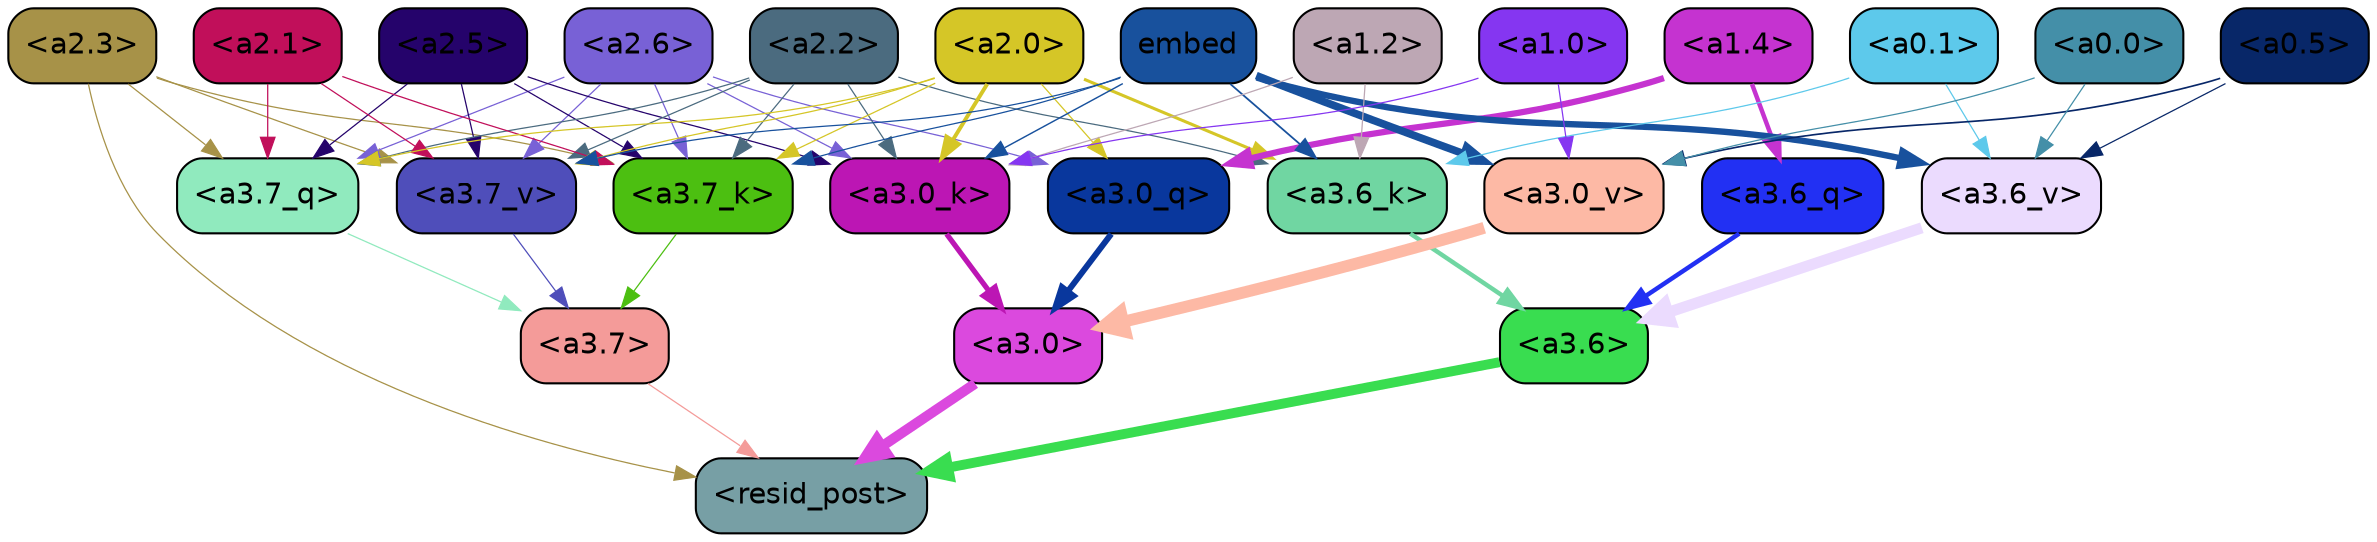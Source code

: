 strict digraph "" {
	graph [bgcolor=transparent,
		layout=dot,
		overlap=false,
		splines=true
	];
	"<a3.7>"	[color=black,
		fillcolor="#f49b99",
		fontname=Helvetica,
		shape=box,
		style="filled, rounded"];
	"<resid_post>"	[color=black,
		fillcolor="#779fa5",
		fontname=Helvetica,
		shape=box,
		style="filled, rounded"];
	"<a3.7>" -> "<resid_post>"	[color="#f49b99",
		penwidth=0.6];
	"<a3.6>"	[color=black,
		fillcolor="#39dd50",
		fontname=Helvetica,
		shape=box,
		style="filled, rounded"];
	"<a3.6>" -> "<resid_post>"	[color="#39dd50",
		penwidth=4.7534414529800415];
	"<a3.0>"	[color=black,
		fillcolor="#db49de",
		fontname=Helvetica,
		shape=box,
		style="filled, rounded"];
	"<a3.0>" -> "<resid_post>"	[color="#db49de",
		penwidth=4.898576855659485];
	"<a2.3>"	[color=black,
		fillcolor="#a79248",
		fontname=Helvetica,
		shape=box,
		style="filled, rounded"];
	"<a2.3>" -> "<resid_post>"	[color="#a79248",
		penwidth=0.6];
	"<a3.7_q>"	[color=black,
		fillcolor="#90eabe",
		fontname=Helvetica,
		shape=box,
		style="filled, rounded"];
	"<a2.3>" -> "<a3.7_q>"	[color="#a79248",
		penwidth=0.6];
	"<a3.7_k>"	[color=black,
		fillcolor="#4cbf11",
		fontname=Helvetica,
		shape=box,
		style="filled, rounded"];
	"<a2.3>" -> "<a3.7_k>"	[color="#a79248",
		penwidth=0.6];
	"<a3.7_v>"	[color=black,
		fillcolor="#4f4eba",
		fontname=Helvetica,
		shape=box,
		style="filled, rounded"];
	"<a2.3>" -> "<a3.7_v>"	[color="#a79248",
		penwidth=0.6];
	"<a3.7_q>" -> "<a3.7>"	[color="#90eabe",
		penwidth=0.6];
	"<a3.6_q>"	[color=black,
		fillcolor="#2230f3",
		fontname=Helvetica,
		shape=box,
		style="filled, rounded"];
	"<a3.6_q>" -> "<a3.6>"	[color="#2230f3",
		penwidth=2.160832464694977];
	"<a3.0_q>"	[color=black,
		fillcolor="#09379d",
		fontname=Helvetica,
		shape=box,
		style="filled, rounded"];
	"<a3.0_q>" -> "<a3.0>"	[color="#09379d",
		penwidth=2.870753765106201];
	"<a3.7_k>" -> "<a3.7>"	[color="#4cbf11",
		penwidth=0.6];
	"<a3.6_k>"	[color=black,
		fillcolor="#70d6a2",
		fontname=Helvetica,
		shape=box,
		style="filled, rounded"];
	"<a3.6_k>" -> "<a3.6>"	[color="#70d6a2",
		penwidth=2.13908451795578];
	"<a3.0_k>"	[color=black,
		fillcolor="#bc16b4",
		fontname=Helvetica,
		shape=box,
		style="filled, rounded"];
	"<a3.0_k>" -> "<a3.0>"	[color="#bc16b4",
		penwidth=2.520303964614868];
	"<a3.7_v>" -> "<a3.7>"	[color="#4f4eba",
		penwidth=0.6];
	"<a3.6_v>"	[color=black,
		fillcolor="#ebdbfe",
		fontname=Helvetica,
		shape=box,
		style="filled, rounded"];
	"<a3.6_v>" -> "<a3.6>"	[color="#ebdbfe",
		penwidth=5.297133803367615];
	"<a3.0_v>"	[color=black,
		fillcolor="#fdb9a5",
		fontname=Helvetica,
		shape=box,
		style="filled, rounded"];
	"<a3.0_v>" -> "<a3.0>"	[color="#fdb9a5",
		penwidth=5.680712580680847];
	"<a2.6>"	[color=black,
		fillcolor="#7861d6",
		fontname=Helvetica,
		shape=box,
		style="filled, rounded"];
	"<a2.6>" -> "<a3.7_q>"	[color="#7861d6",
		penwidth=0.6];
	"<a2.6>" -> "<a3.0_q>"	[color="#7861d6",
		penwidth=0.6];
	"<a2.6>" -> "<a3.7_k>"	[color="#7861d6",
		penwidth=0.6];
	"<a2.6>" -> "<a3.0_k>"	[color="#7861d6",
		penwidth=0.6];
	"<a2.6>" -> "<a3.7_v>"	[color="#7861d6",
		penwidth=0.6];
	"<a2.5>"	[color=black,
		fillcolor="#25036b",
		fontname=Helvetica,
		shape=box,
		style="filled, rounded"];
	"<a2.5>" -> "<a3.7_q>"	[color="#25036b",
		penwidth=0.6];
	"<a2.5>" -> "<a3.7_k>"	[color="#25036b",
		penwidth=0.6];
	"<a2.5>" -> "<a3.0_k>"	[color="#25036b",
		penwidth=0.6];
	"<a2.5>" -> "<a3.7_v>"	[color="#25036b",
		penwidth=0.6];
	"<a2.2>"	[color=black,
		fillcolor="#4b6b7f",
		fontname=Helvetica,
		shape=box,
		style="filled, rounded"];
	"<a2.2>" -> "<a3.7_q>"	[color="#4b6b7f",
		penwidth=0.6];
	"<a2.2>" -> "<a3.7_k>"	[color="#4b6b7f",
		penwidth=0.6];
	"<a2.2>" -> "<a3.6_k>"	[color="#4b6b7f",
		penwidth=0.6];
	"<a2.2>" -> "<a3.0_k>"	[color="#4b6b7f",
		penwidth=0.6];
	"<a2.2>" -> "<a3.7_v>"	[color="#4b6b7f",
		penwidth=0.6];
	"<a2.1>"	[color=black,
		fillcolor="#c10f5a",
		fontname=Helvetica,
		shape=box,
		style="filled, rounded"];
	"<a2.1>" -> "<a3.7_q>"	[color="#c10f5a",
		penwidth=0.6];
	"<a2.1>" -> "<a3.7_k>"	[color="#c10f5a",
		penwidth=0.6];
	"<a2.1>" -> "<a3.7_v>"	[color="#c10f5a",
		penwidth=0.6];
	"<a2.0>"	[color=black,
		fillcolor="#d5c627",
		fontname=Helvetica,
		shape=box,
		style="filled, rounded"];
	"<a2.0>" -> "<a3.7_q>"	[color="#d5c627",
		penwidth=0.6];
	"<a2.0>" -> "<a3.0_q>"	[color="#d5c627",
		penwidth=0.6];
	"<a2.0>" -> "<a3.7_k>"	[color="#d5c627",
		penwidth=0.6];
	"<a2.0>" -> "<a3.6_k>"	[color="#d5c627",
		penwidth=1.4784413101151586];
	"<a2.0>" -> "<a3.0_k>"	[color="#d5c627",
		penwidth=1.8858084231615067];
	"<a2.0>" -> "<a3.7_v>"	[color="#d5c627",
		penwidth=0.6];
	"<a1.4>"	[color=black,
		fillcolor="#c533d0",
		fontname=Helvetica,
		shape=box,
		style="filled, rounded"];
	"<a1.4>" -> "<a3.6_q>"	[color="#c533d0",
		penwidth=2.149975523352623];
	"<a1.4>" -> "<a3.0_q>"	[color="#c533d0",
		penwidth=3.0018038749694824];
	embed	[color=black,
		fillcolor="#18519d",
		fontname=Helvetica,
		shape=box,
		style="filled, rounded"];
	embed -> "<a3.7_k>"	[color="#18519d",
		penwidth=0.6];
	embed -> "<a3.6_k>"	[color="#18519d",
		penwidth=0.8552796393632889];
	embed -> "<a3.0_k>"	[color="#18519d",
		penwidth=0.691851794719696];
	embed -> "<a3.7_v>"	[color="#18519d",
		penwidth=0.6];
	embed -> "<a3.6_v>"	[color="#18519d",
		penwidth=3.067279100418091];
	embed -> "<a3.0_v>"	[color="#18519d",
		penwidth=3.6927278637886047];
	"<a1.2>"	[color=black,
		fillcolor="#bda7b4",
		fontname=Helvetica,
		shape=box,
		style="filled, rounded"];
	"<a1.2>" -> "<a3.6_k>"	[color="#bda7b4",
		penwidth=0.6];
	"<a1.2>" -> "<a3.0_k>"	[color="#bda7b4",
		penwidth=0.6];
	"<a0.1>"	[color=black,
		fillcolor="#5dc9eb",
		fontname=Helvetica,
		shape=box,
		style="filled, rounded"];
	"<a0.1>" -> "<a3.6_k>"	[color="#5dc9eb",
		penwidth=0.6];
	"<a0.1>" -> "<a3.6_v>"	[color="#5dc9eb",
		penwidth=0.6];
	"<a1.0>"	[color=black,
		fillcolor="#8536f1",
		fontname=Helvetica,
		shape=box,
		style="filled, rounded"];
	"<a1.0>" -> "<a3.0_k>"	[color="#8536f1",
		penwidth=0.6];
	"<a1.0>" -> "<a3.0_v>"	[color="#8536f1",
		penwidth=0.6];
	"<a0.5>"	[color=black,
		fillcolor="#082768",
		fontname=Helvetica,
		shape=box,
		style="filled, rounded"];
	"<a0.5>" -> "<a3.6_v>"	[color="#082768",
		penwidth=0.6];
	"<a0.5>" -> "<a3.0_v>"	[color="#082768",
		penwidth=0.8028683364391327];
	"<a0.0>"	[color=black,
		fillcolor="#448fa8",
		fontname=Helvetica,
		shape=box,
		style="filled, rounded"];
	"<a0.0>" -> "<a3.6_v>"	[color="#448fa8",
		penwidth=0.6];
	"<a0.0>" -> "<a3.0_v>"	[color="#448fa8",
		penwidth=0.6];
}
